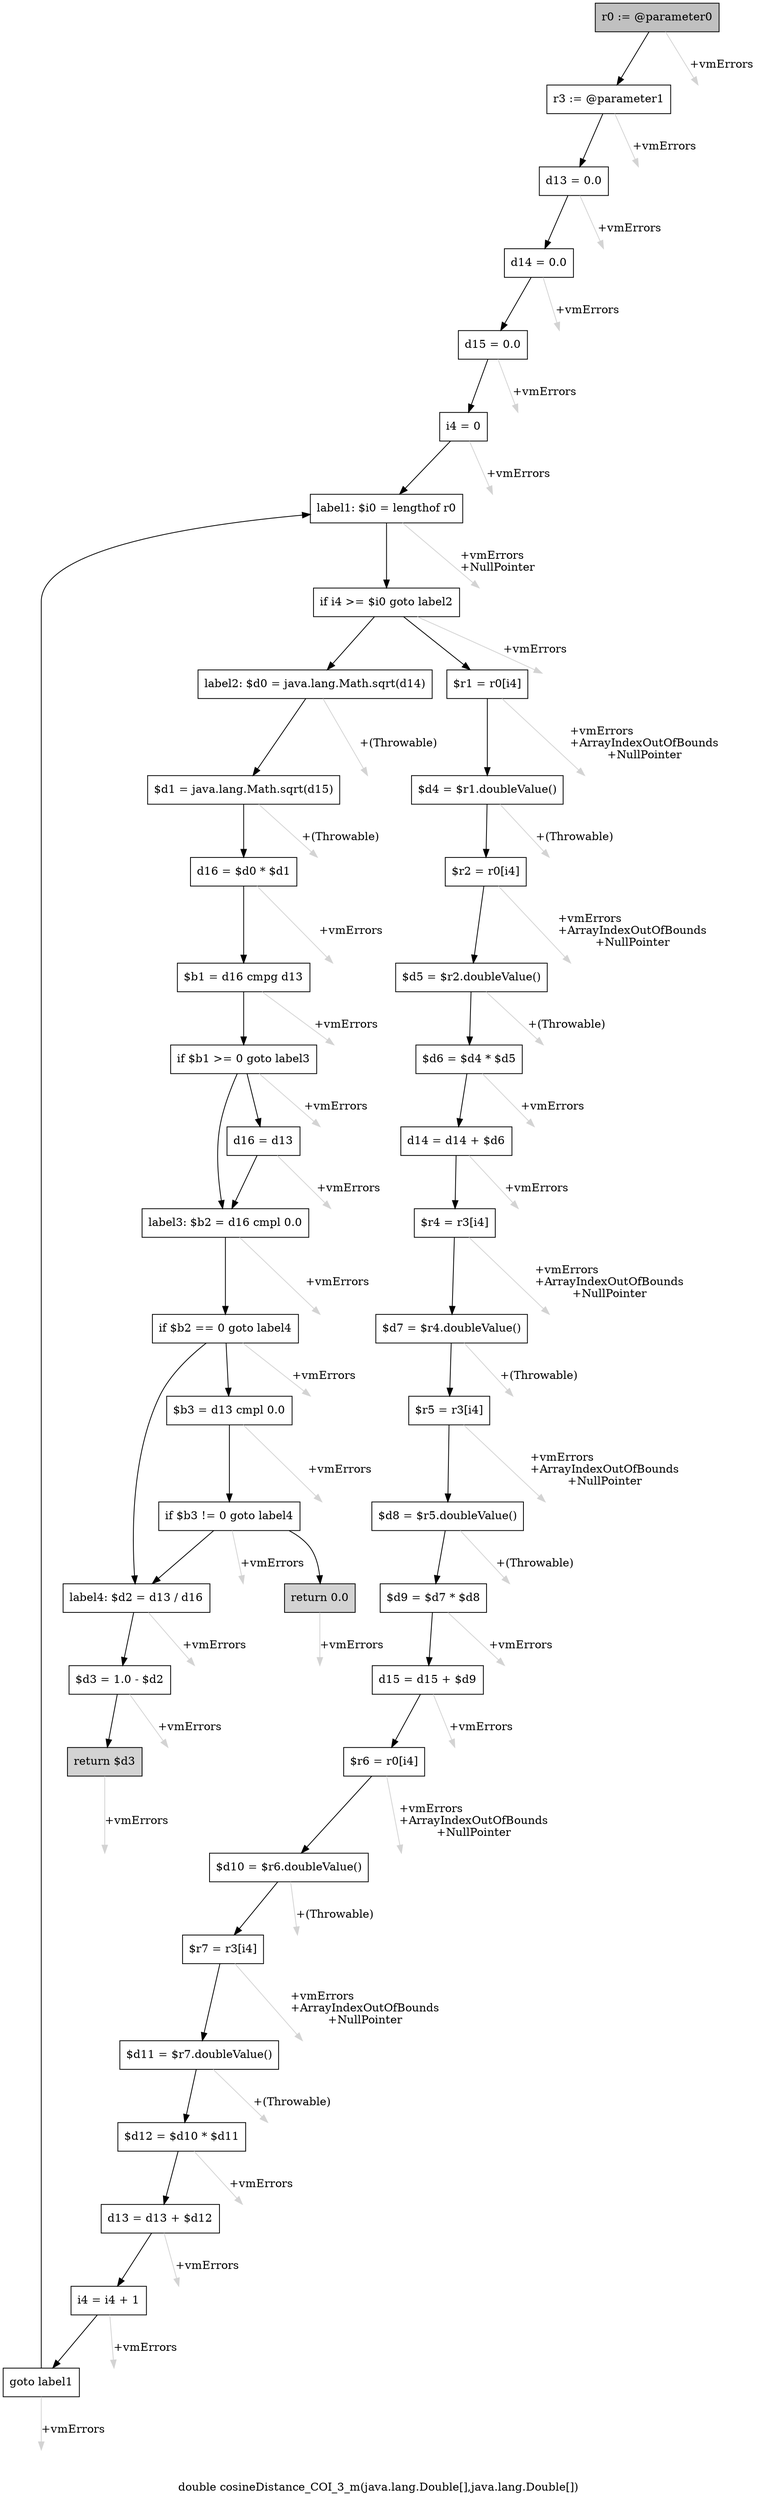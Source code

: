 digraph "double cosineDistance_COI_3_m(java.lang.Double[],java.lang.Double[])" {
    label="double cosineDistance_COI_3_m(java.lang.Double[],java.lang.Double[])";
    node [shape=box];
    "0" [style=filled,fillcolor=gray,label="r0 := @parameter0",];
    "1" [label="r3 := @parameter1",];
    "0"->"1" [color=black,];
    "42" [style=invis,label="Esc",];
    "0"->"42" [color=lightgray,label="\l+vmErrors",];
    "2" [label="d13 = 0.0",];
    "1"->"2" [color=black,];
    "43" [style=invis,label="Esc",];
    "1"->"43" [color=lightgray,label="\l+vmErrors",];
    "3" [label="d14 = 0.0",];
    "2"->"3" [color=black,];
    "44" [style=invis,label="Esc",];
    "2"->"44" [color=lightgray,label="\l+vmErrors",];
    "4" [label="d15 = 0.0",];
    "3"->"4" [color=black,];
    "45" [style=invis,label="Esc",];
    "3"->"45" [color=lightgray,label="\l+vmErrors",];
    "5" [label="i4 = 0",];
    "4"->"5" [color=black,];
    "46" [style=invis,label="Esc",];
    "4"->"46" [color=lightgray,label="\l+vmErrors",];
    "6" [label="label1: $i0 = lengthof r0",];
    "5"->"6" [color=black,];
    "47" [style=invis,label="Esc",];
    "5"->"47" [color=lightgray,label="\l+vmErrors",];
    "7" [label="if i4 >= $i0 goto label2",];
    "6"->"7" [color=black,];
    "48" [style=invis,label="Esc",];
    "6"->"48" [color=lightgray,label="\l+vmErrors\l+NullPointer",];
    "8" [label="$r1 = r0[i4]",];
    "7"->"8" [color=black,];
    "28" [label="label2: $d0 = java.lang.Math.sqrt(d14)",];
    "7"->"28" [color=black,];
    "49" [style=invis,label="Esc",];
    "7"->"49" [color=lightgray,label="\l+vmErrors",];
    "9" [label="$d4 = $r1.doubleValue()",];
    "8"->"9" [color=black,];
    "50" [style=invis,label="Esc",];
    "8"->"50" [color=lightgray,label="\l+vmErrors\l+ArrayIndexOutOfBounds\l+NullPointer",];
    "10" [label="$r2 = r0[i4]",];
    "9"->"10" [color=black,];
    "51" [style=invis,label="Esc",];
    "9"->"51" [color=lightgray,label="\l+(Throwable)",];
    "11" [label="$d5 = $r2.doubleValue()",];
    "10"->"11" [color=black,];
    "52" [style=invis,label="Esc",];
    "10"->"52" [color=lightgray,label="\l+vmErrors\l+ArrayIndexOutOfBounds\l+NullPointer",];
    "12" [label="$d6 = $d4 * $d5",];
    "11"->"12" [color=black,];
    "53" [style=invis,label="Esc",];
    "11"->"53" [color=lightgray,label="\l+(Throwable)",];
    "13" [label="d14 = d14 + $d6",];
    "12"->"13" [color=black,];
    "54" [style=invis,label="Esc",];
    "12"->"54" [color=lightgray,label="\l+vmErrors",];
    "14" [label="$r4 = r3[i4]",];
    "13"->"14" [color=black,];
    "55" [style=invis,label="Esc",];
    "13"->"55" [color=lightgray,label="\l+vmErrors",];
    "15" [label="$d7 = $r4.doubleValue()",];
    "14"->"15" [color=black,];
    "56" [style=invis,label="Esc",];
    "14"->"56" [color=lightgray,label="\l+vmErrors\l+ArrayIndexOutOfBounds\l+NullPointer",];
    "16" [label="$r5 = r3[i4]",];
    "15"->"16" [color=black,];
    "57" [style=invis,label="Esc",];
    "15"->"57" [color=lightgray,label="\l+(Throwable)",];
    "17" [label="$d8 = $r5.doubleValue()",];
    "16"->"17" [color=black,];
    "58" [style=invis,label="Esc",];
    "16"->"58" [color=lightgray,label="\l+vmErrors\l+ArrayIndexOutOfBounds\l+NullPointer",];
    "18" [label="$d9 = $d7 * $d8",];
    "17"->"18" [color=black,];
    "59" [style=invis,label="Esc",];
    "17"->"59" [color=lightgray,label="\l+(Throwable)",];
    "19" [label="d15 = d15 + $d9",];
    "18"->"19" [color=black,];
    "60" [style=invis,label="Esc",];
    "18"->"60" [color=lightgray,label="\l+vmErrors",];
    "20" [label="$r6 = r0[i4]",];
    "19"->"20" [color=black,];
    "61" [style=invis,label="Esc",];
    "19"->"61" [color=lightgray,label="\l+vmErrors",];
    "21" [label="$d10 = $r6.doubleValue()",];
    "20"->"21" [color=black,];
    "62" [style=invis,label="Esc",];
    "20"->"62" [color=lightgray,label="\l+vmErrors\l+ArrayIndexOutOfBounds\l+NullPointer",];
    "22" [label="$r7 = r3[i4]",];
    "21"->"22" [color=black,];
    "63" [style=invis,label="Esc",];
    "21"->"63" [color=lightgray,label="\l+(Throwable)",];
    "23" [label="$d11 = $r7.doubleValue()",];
    "22"->"23" [color=black,];
    "64" [style=invis,label="Esc",];
    "22"->"64" [color=lightgray,label="\l+vmErrors\l+ArrayIndexOutOfBounds\l+NullPointer",];
    "24" [label="$d12 = $d10 * $d11",];
    "23"->"24" [color=black,];
    "65" [style=invis,label="Esc",];
    "23"->"65" [color=lightgray,label="\l+(Throwable)",];
    "25" [label="d13 = d13 + $d12",];
    "24"->"25" [color=black,];
    "66" [style=invis,label="Esc",];
    "24"->"66" [color=lightgray,label="\l+vmErrors",];
    "26" [label="i4 = i4 + 1",];
    "25"->"26" [color=black,];
    "67" [style=invis,label="Esc",];
    "25"->"67" [color=lightgray,label="\l+vmErrors",];
    "27" [label="goto label1",];
    "26"->"27" [color=black,];
    "68" [style=invis,label="Esc",];
    "26"->"68" [color=lightgray,label="\l+vmErrors",];
    "27"->"6" [color=black,];
    "69" [style=invis,label="Esc",];
    "27"->"69" [color=lightgray,label="\l+vmErrors",];
    "29" [label="$d1 = java.lang.Math.sqrt(d15)",];
    "28"->"29" [color=black,];
    "70" [style=invis,label="Esc",];
    "28"->"70" [color=lightgray,label="\l+(Throwable)",];
    "30" [label="d16 = $d0 * $d1",];
    "29"->"30" [color=black,];
    "71" [style=invis,label="Esc",];
    "29"->"71" [color=lightgray,label="\l+(Throwable)",];
    "31" [label="$b1 = d16 cmpg d13",];
    "30"->"31" [color=black,];
    "72" [style=invis,label="Esc",];
    "30"->"72" [color=lightgray,label="\l+vmErrors",];
    "32" [label="if $b1 >= 0 goto label3",];
    "31"->"32" [color=black,];
    "73" [style=invis,label="Esc",];
    "31"->"73" [color=lightgray,label="\l+vmErrors",];
    "33" [label="d16 = d13",];
    "32"->"33" [color=black,];
    "34" [label="label3: $b2 = d16 cmpl 0.0",];
    "32"->"34" [color=black,];
    "74" [style=invis,label="Esc",];
    "32"->"74" [color=lightgray,label="\l+vmErrors",];
    "33"->"34" [color=black,];
    "75" [style=invis,label="Esc",];
    "33"->"75" [color=lightgray,label="\l+vmErrors",];
    "35" [label="if $b2 == 0 goto label4",];
    "34"->"35" [color=black,];
    "76" [style=invis,label="Esc",];
    "34"->"76" [color=lightgray,label="\l+vmErrors",];
    "36" [label="$b3 = d13 cmpl 0.0",];
    "35"->"36" [color=black,];
    "39" [label="label4: $d2 = d13 / d16",];
    "35"->"39" [color=black,];
    "77" [style=invis,label="Esc",];
    "35"->"77" [color=lightgray,label="\l+vmErrors",];
    "37" [label="if $b3 != 0 goto label4",];
    "36"->"37" [color=black,];
    "78" [style=invis,label="Esc",];
    "36"->"78" [color=lightgray,label="\l+vmErrors",];
    "38" [style=filled,fillcolor=lightgray,label="return 0.0",];
    "37"->"38" [color=black,];
    "37"->"39" [color=black,];
    "79" [style=invis,label="Esc",];
    "37"->"79" [color=lightgray,label="\l+vmErrors",];
    "80" [style=invis,label="Esc",];
    "38"->"80" [color=lightgray,label="\l+vmErrors",];
    "40" [label="$d3 = 1.0 - $d2",];
    "39"->"40" [color=black,];
    "81" [style=invis,label="Esc",];
    "39"->"81" [color=lightgray,label="\l+vmErrors",];
    "41" [style=filled,fillcolor=lightgray,label="return $d3",];
    "40"->"41" [color=black,];
    "82" [style=invis,label="Esc",];
    "40"->"82" [color=lightgray,label="\l+vmErrors",];
    "83" [style=invis,label="Esc",];
    "41"->"83" [color=lightgray,label="\l+vmErrors",];
}
